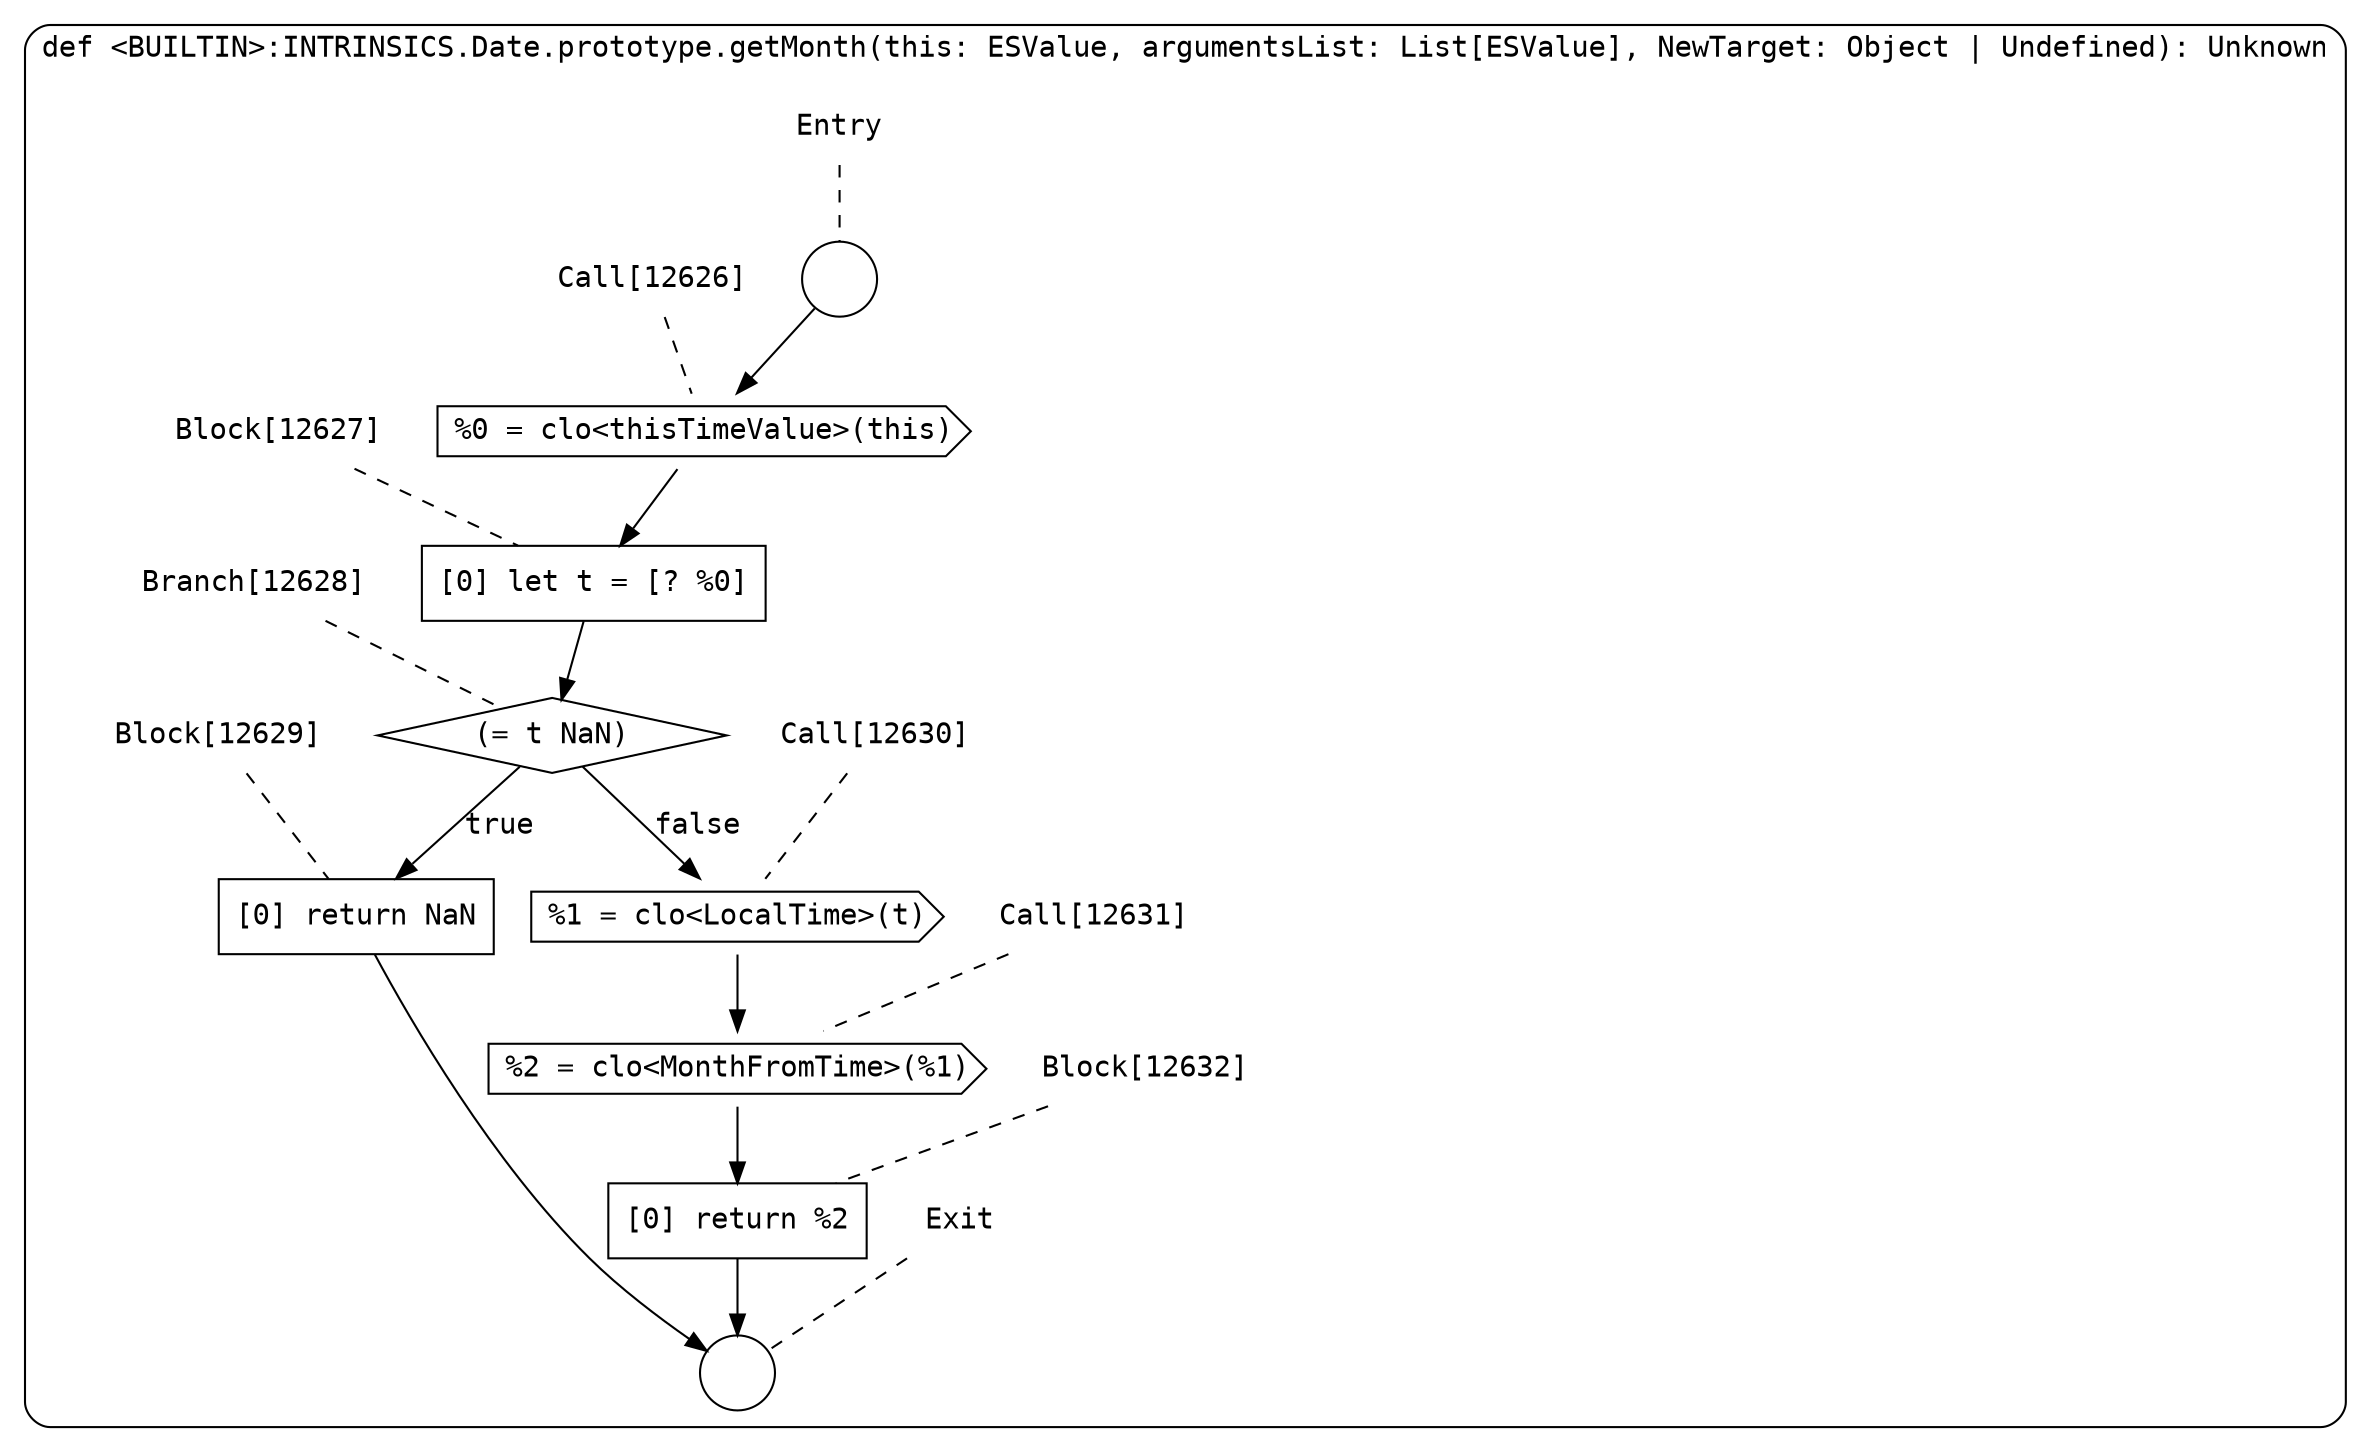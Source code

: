 digraph {
  graph [fontname = "Consolas"]
  node [fontname = "Consolas"]
  edge [fontname = "Consolas"]
  subgraph cluster2125 {
    label = "def <BUILTIN>:INTRINSICS.Date.prototype.getMonth(this: ESValue, argumentsList: List[ESValue], NewTarget: Object | Undefined): Unknown"
    style = rounded
    cluster2125_entry_name [shape=none, label=<<font color="black">Entry</font>>]
    cluster2125_entry_name -> cluster2125_entry [arrowhead=none, color="black", style=dashed]
    cluster2125_entry [shape=circle label=" " color="black" fillcolor="white" style=filled]
    cluster2125_entry -> node12626 [color="black"]
    cluster2125_exit_name [shape=none, label=<<font color="black">Exit</font>>]
    cluster2125_exit_name -> cluster2125_exit [arrowhead=none, color="black", style=dashed]
    cluster2125_exit [shape=circle label=" " color="black" fillcolor="white" style=filled]
    node12626_name [shape=none, label=<<font color="black">Call[12626]</font>>]
    node12626_name -> node12626 [arrowhead=none, color="black", style=dashed]
    node12626 [shape=cds, label=<<font color="black">%0 = clo&lt;thisTimeValue&gt;(this)</font>> color="black" fillcolor="white", style=filled]
    node12626 -> node12627 [color="black"]
    node12627_name [shape=none, label=<<font color="black">Block[12627]</font>>]
    node12627_name -> node12627 [arrowhead=none, color="black", style=dashed]
    node12627 [shape=box, label=<<font color="black">[0] let t = [? %0]<BR ALIGN="LEFT"/></font>> color="black" fillcolor="white", style=filled]
    node12627 -> node12628 [color="black"]
    node12628_name [shape=none, label=<<font color="black">Branch[12628]</font>>]
    node12628_name -> node12628 [arrowhead=none, color="black", style=dashed]
    node12628 [shape=diamond, label=<<font color="black">(= t NaN)</font>> color="black" fillcolor="white", style=filled]
    node12628 -> node12629 [label=<<font color="black">true</font>> color="black"]
    node12628 -> node12630 [label=<<font color="black">false</font>> color="black"]
    node12629_name [shape=none, label=<<font color="black">Block[12629]</font>>]
    node12629_name -> node12629 [arrowhead=none, color="black", style=dashed]
    node12629 [shape=box, label=<<font color="black">[0] return NaN<BR ALIGN="LEFT"/></font>> color="black" fillcolor="white", style=filled]
    node12629 -> cluster2125_exit [color="black"]
    node12630_name [shape=none, label=<<font color="black">Call[12630]</font>>]
    node12630_name -> node12630 [arrowhead=none, color="black", style=dashed]
    node12630 [shape=cds, label=<<font color="black">%1 = clo&lt;LocalTime&gt;(t)</font>> color="black" fillcolor="white", style=filled]
    node12630 -> node12631 [color="black"]
    node12631_name [shape=none, label=<<font color="black">Call[12631]</font>>]
    node12631_name -> node12631 [arrowhead=none, color="black", style=dashed]
    node12631 [shape=cds, label=<<font color="black">%2 = clo&lt;MonthFromTime&gt;(%1)</font>> color="black" fillcolor="white", style=filled]
    node12631 -> node12632 [color="black"]
    node12632_name [shape=none, label=<<font color="black">Block[12632]</font>>]
    node12632_name -> node12632 [arrowhead=none, color="black", style=dashed]
    node12632 [shape=box, label=<<font color="black">[0] return %2<BR ALIGN="LEFT"/></font>> color="black" fillcolor="white", style=filled]
    node12632 -> cluster2125_exit [color="black"]
  }
}